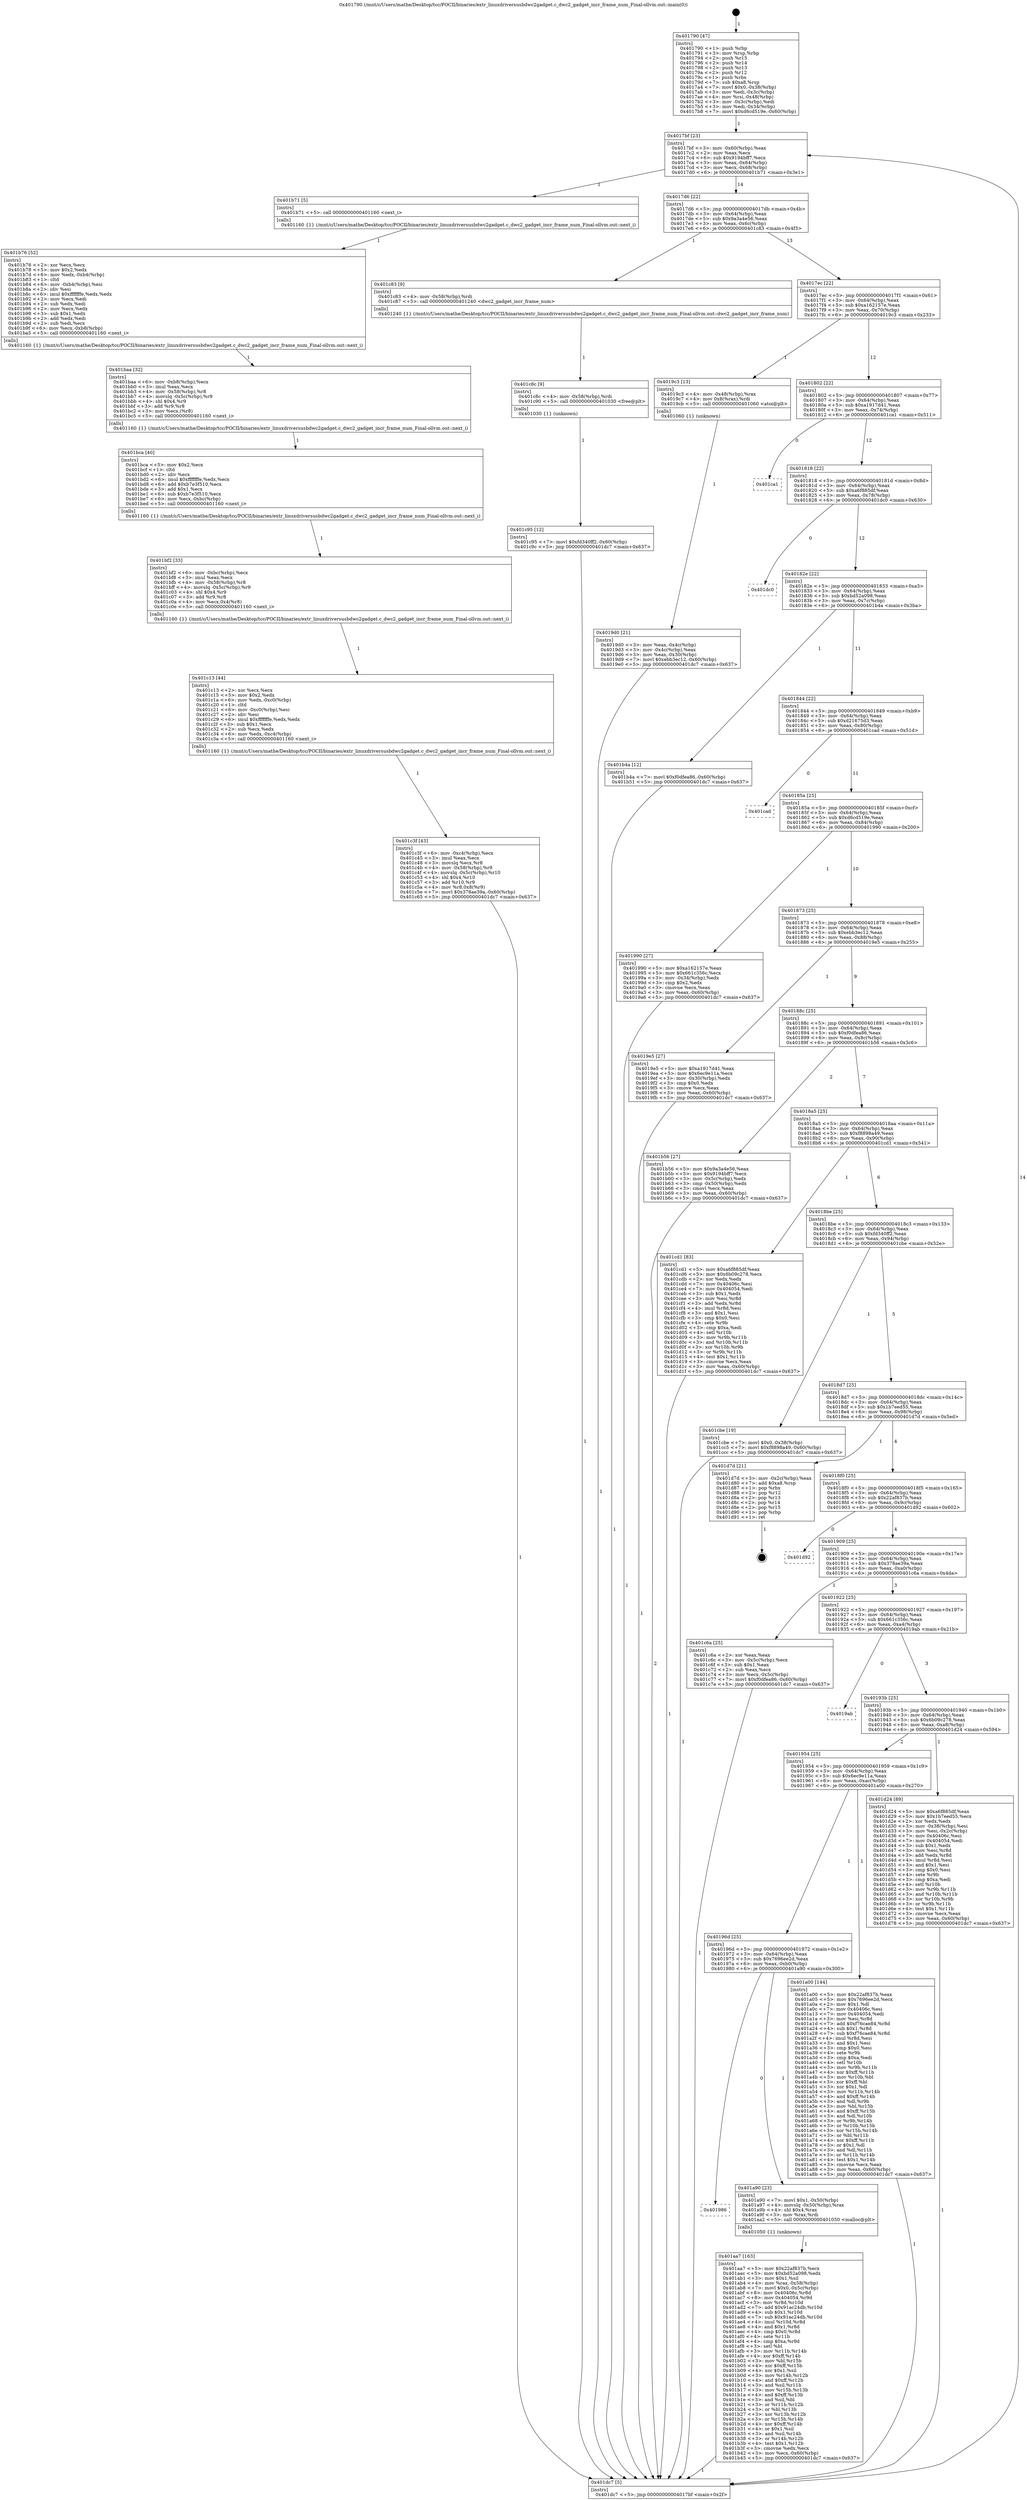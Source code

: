 digraph "0x401790" {
  label = "0x401790 (/mnt/c/Users/mathe/Desktop/tcc/POCII/binaries/extr_linuxdriversusbdwc2gadget.c_dwc2_gadget_incr_frame_num_Final-ollvm.out::main(0))"
  labelloc = "t"
  node[shape=record]

  Entry [label="",width=0.3,height=0.3,shape=circle,fillcolor=black,style=filled]
  "0x4017bf" [label="{
     0x4017bf [23]\l
     | [instrs]\l
     &nbsp;&nbsp;0x4017bf \<+3\>: mov -0x60(%rbp),%eax\l
     &nbsp;&nbsp;0x4017c2 \<+2\>: mov %eax,%ecx\l
     &nbsp;&nbsp;0x4017c4 \<+6\>: sub $0x9194bff7,%ecx\l
     &nbsp;&nbsp;0x4017ca \<+3\>: mov %eax,-0x64(%rbp)\l
     &nbsp;&nbsp;0x4017cd \<+3\>: mov %ecx,-0x68(%rbp)\l
     &nbsp;&nbsp;0x4017d0 \<+6\>: je 0000000000401b71 \<main+0x3e1\>\l
  }"]
  "0x401b71" [label="{
     0x401b71 [5]\l
     | [instrs]\l
     &nbsp;&nbsp;0x401b71 \<+5\>: call 0000000000401160 \<next_i\>\l
     | [calls]\l
     &nbsp;&nbsp;0x401160 \{1\} (/mnt/c/Users/mathe/Desktop/tcc/POCII/binaries/extr_linuxdriversusbdwc2gadget.c_dwc2_gadget_incr_frame_num_Final-ollvm.out::next_i)\l
  }"]
  "0x4017d6" [label="{
     0x4017d6 [22]\l
     | [instrs]\l
     &nbsp;&nbsp;0x4017d6 \<+5\>: jmp 00000000004017db \<main+0x4b\>\l
     &nbsp;&nbsp;0x4017db \<+3\>: mov -0x64(%rbp),%eax\l
     &nbsp;&nbsp;0x4017de \<+5\>: sub $0x9a3a4e56,%eax\l
     &nbsp;&nbsp;0x4017e3 \<+3\>: mov %eax,-0x6c(%rbp)\l
     &nbsp;&nbsp;0x4017e6 \<+6\>: je 0000000000401c83 \<main+0x4f3\>\l
  }"]
  Exit [label="",width=0.3,height=0.3,shape=circle,fillcolor=black,style=filled,peripheries=2]
  "0x401c83" [label="{
     0x401c83 [9]\l
     | [instrs]\l
     &nbsp;&nbsp;0x401c83 \<+4\>: mov -0x58(%rbp),%rdi\l
     &nbsp;&nbsp;0x401c87 \<+5\>: call 0000000000401240 \<dwc2_gadget_incr_frame_num\>\l
     | [calls]\l
     &nbsp;&nbsp;0x401240 \{1\} (/mnt/c/Users/mathe/Desktop/tcc/POCII/binaries/extr_linuxdriversusbdwc2gadget.c_dwc2_gadget_incr_frame_num_Final-ollvm.out::dwc2_gadget_incr_frame_num)\l
  }"]
  "0x4017ec" [label="{
     0x4017ec [22]\l
     | [instrs]\l
     &nbsp;&nbsp;0x4017ec \<+5\>: jmp 00000000004017f1 \<main+0x61\>\l
     &nbsp;&nbsp;0x4017f1 \<+3\>: mov -0x64(%rbp),%eax\l
     &nbsp;&nbsp;0x4017f4 \<+5\>: sub $0xa162157e,%eax\l
     &nbsp;&nbsp;0x4017f9 \<+3\>: mov %eax,-0x70(%rbp)\l
     &nbsp;&nbsp;0x4017fc \<+6\>: je 00000000004019c3 \<main+0x233\>\l
  }"]
  "0x401c95" [label="{
     0x401c95 [12]\l
     | [instrs]\l
     &nbsp;&nbsp;0x401c95 \<+7\>: movl $0xfd340ff2,-0x60(%rbp)\l
     &nbsp;&nbsp;0x401c9c \<+5\>: jmp 0000000000401dc7 \<main+0x637\>\l
  }"]
  "0x4019c3" [label="{
     0x4019c3 [13]\l
     | [instrs]\l
     &nbsp;&nbsp;0x4019c3 \<+4\>: mov -0x48(%rbp),%rax\l
     &nbsp;&nbsp;0x4019c7 \<+4\>: mov 0x8(%rax),%rdi\l
     &nbsp;&nbsp;0x4019cb \<+5\>: call 0000000000401060 \<atoi@plt\>\l
     | [calls]\l
     &nbsp;&nbsp;0x401060 \{1\} (unknown)\l
  }"]
  "0x401802" [label="{
     0x401802 [22]\l
     | [instrs]\l
     &nbsp;&nbsp;0x401802 \<+5\>: jmp 0000000000401807 \<main+0x77\>\l
     &nbsp;&nbsp;0x401807 \<+3\>: mov -0x64(%rbp),%eax\l
     &nbsp;&nbsp;0x40180a \<+5\>: sub $0xa1917d41,%eax\l
     &nbsp;&nbsp;0x40180f \<+3\>: mov %eax,-0x74(%rbp)\l
     &nbsp;&nbsp;0x401812 \<+6\>: je 0000000000401ca1 \<main+0x511\>\l
  }"]
  "0x401c8c" [label="{
     0x401c8c [9]\l
     | [instrs]\l
     &nbsp;&nbsp;0x401c8c \<+4\>: mov -0x58(%rbp),%rdi\l
     &nbsp;&nbsp;0x401c90 \<+5\>: call 0000000000401030 \<free@plt\>\l
     | [calls]\l
     &nbsp;&nbsp;0x401030 \{1\} (unknown)\l
  }"]
  "0x401ca1" [label="{
     0x401ca1\l
  }", style=dashed]
  "0x401818" [label="{
     0x401818 [22]\l
     | [instrs]\l
     &nbsp;&nbsp;0x401818 \<+5\>: jmp 000000000040181d \<main+0x8d\>\l
     &nbsp;&nbsp;0x40181d \<+3\>: mov -0x64(%rbp),%eax\l
     &nbsp;&nbsp;0x401820 \<+5\>: sub $0xa6f885df,%eax\l
     &nbsp;&nbsp;0x401825 \<+3\>: mov %eax,-0x78(%rbp)\l
     &nbsp;&nbsp;0x401828 \<+6\>: je 0000000000401dc0 \<main+0x630\>\l
  }"]
  "0x401c3f" [label="{
     0x401c3f [43]\l
     | [instrs]\l
     &nbsp;&nbsp;0x401c3f \<+6\>: mov -0xc4(%rbp),%ecx\l
     &nbsp;&nbsp;0x401c45 \<+3\>: imul %eax,%ecx\l
     &nbsp;&nbsp;0x401c48 \<+3\>: movslq %ecx,%r8\l
     &nbsp;&nbsp;0x401c4b \<+4\>: mov -0x58(%rbp),%r9\l
     &nbsp;&nbsp;0x401c4f \<+4\>: movslq -0x5c(%rbp),%r10\l
     &nbsp;&nbsp;0x401c53 \<+4\>: shl $0x4,%r10\l
     &nbsp;&nbsp;0x401c57 \<+3\>: add %r10,%r9\l
     &nbsp;&nbsp;0x401c5a \<+4\>: mov %r8,0x8(%r9)\l
     &nbsp;&nbsp;0x401c5e \<+7\>: movl $0x378ae39a,-0x60(%rbp)\l
     &nbsp;&nbsp;0x401c65 \<+5\>: jmp 0000000000401dc7 \<main+0x637\>\l
  }"]
  "0x401dc0" [label="{
     0x401dc0\l
  }", style=dashed]
  "0x40182e" [label="{
     0x40182e [22]\l
     | [instrs]\l
     &nbsp;&nbsp;0x40182e \<+5\>: jmp 0000000000401833 \<main+0xa3\>\l
     &nbsp;&nbsp;0x401833 \<+3\>: mov -0x64(%rbp),%eax\l
     &nbsp;&nbsp;0x401836 \<+5\>: sub $0xbd52a098,%eax\l
     &nbsp;&nbsp;0x40183b \<+3\>: mov %eax,-0x7c(%rbp)\l
     &nbsp;&nbsp;0x40183e \<+6\>: je 0000000000401b4a \<main+0x3ba\>\l
  }"]
  "0x401c13" [label="{
     0x401c13 [44]\l
     | [instrs]\l
     &nbsp;&nbsp;0x401c13 \<+2\>: xor %ecx,%ecx\l
     &nbsp;&nbsp;0x401c15 \<+5\>: mov $0x2,%edx\l
     &nbsp;&nbsp;0x401c1a \<+6\>: mov %edx,-0xc0(%rbp)\l
     &nbsp;&nbsp;0x401c20 \<+1\>: cltd\l
     &nbsp;&nbsp;0x401c21 \<+6\>: mov -0xc0(%rbp),%esi\l
     &nbsp;&nbsp;0x401c27 \<+2\>: idiv %esi\l
     &nbsp;&nbsp;0x401c29 \<+6\>: imul $0xfffffffe,%edx,%edx\l
     &nbsp;&nbsp;0x401c2f \<+3\>: sub $0x1,%ecx\l
     &nbsp;&nbsp;0x401c32 \<+2\>: sub %ecx,%edx\l
     &nbsp;&nbsp;0x401c34 \<+6\>: mov %edx,-0xc4(%rbp)\l
     &nbsp;&nbsp;0x401c3a \<+5\>: call 0000000000401160 \<next_i\>\l
     | [calls]\l
     &nbsp;&nbsp;0x401160 \{1\} (/mnt/c/Users/mathe/Desktop/tcc/POCII/binaries/extr_linuxdriversusbdwc2gadget.c_dwc2_gadget_incr_frame_num_Final-ollvm.out::next_i)\l
  }"]
  "0x401b4a" [label="{
     0x401b4a [12]\l
     | [instrs]\l
     &nbsp;&nbsp;0x401b4a \<+7\>: movl $0xf0dfea86,-0x60(%rbp)\l
     &nbsp;&nbsp;0x401b51 \<+5\>: jmp 0000000000401dc7 \<main+0x637\>\l
  }"]
  "0x401844" [label="{
     0x401844 [22]\l
     | [instrs]\l
     &nbsp;&nbsp;0x401844 \<+5\>: jmp 0000000000401849 \<main+0xb9\>\l
     &nbsp;&nbsp;0x401849 \<+3\>: mov -0x64(%rbp),%eax\l
     &nbsp;&nbsp;0x40184c \<+5\>: sub $0xd21675d3,%eax\l
     &nbsp;&nbsp;0x401851 \<+3\>: mov %eax,-0x80(%rbp)\l
     &nbsp;&nbsp;0x401854 \<+6\>: je 0000000000401cad \<main+0x51d\>\l
  }"]
  "0x401bf2" [label="{
     0x401bf2 [33]\l
     | [instrs]\l
     &nbsp;&nbsp;0x401bf2 \<+6\>: mov -0xbc(%rbp),%ecx\l
     &nbsp;&nbsp;0x401bf8 \<+3\>: imul %eax,%ecx\l
     &nbsp;&nbsp;0x401bfb \<+4\>: mov -0x58(%rbp),%r8\l
     &nbsp;&nbsp;0x401bff \<+4\>: movslq -0x5c(%rbp),%r9\l
     &nbsp;&nbsp;0x401c03 \<+4\>: shl $0x4,%r9\l
     &nbsp;&nbsp;0x401c07 \<+3\>: add %r9,%r8\l
     &nbsp;&nbsp;0x401c0a \<+4\>: mov %ecx,0x4(%r8)\l
     &nbsp;&nbsp;0x401c0e \<+5\>: call 0000000000401160 \<next_i\>\l
     | [calls]\l
     &nbsp;&nbsp;0x401160 \{1\} (/mnt/c/Users/mathe/Desktop/tcc/POCII/binaries/extr_linuxdriversusbdwc2gadget.c_dwc2_gadget_incr_frame_num_Final-ollvm.out::next_i)\l
  }"]
  "0x401cad" [label="{
     0x401cad\l
  }", style=dashed]
  "0x40185a" [label="{
     0x40185a [25]\l
     | [instrs]\l
     &nbsp;&nbsp;0x40185a \<+5\>: jmp 000000000040185f \<main+0xcf\>\l
     &nbsp;&nbsp;0x40185f \<+3\>: mov -0x64(%rbp),%eax\l
     &nbsp;&nbsp;0x401862 \<+5\>: sub $0xd6cd519e,%eax\l
     &nbsp;&nbsp;0x401867 \<+6\>: mov %eax,-0x84(%rbp)\l
     &nbsp;&nbsp;0x40186d \<+6\>: je 0000000000401990 \<main+0x200\>\l
  }"]
  "0x401bca" [label="{
     0x401bca [40]\l
     | [instrs]\l
     &nbsp;&nbsp;0x401bca \<+5\>: mov $0x2,%ecx\l
     &nbsp;&nbsp;0x401bcf \<+1\>: cltd\l
     &nbsp;&nbsp;0x401bd0 \<+2\>: idiv %ecx\l
     &nbsp;&nbsp;0x401bd2 \<+6\>: imul $0xfffffffe,%edx,%ecx\l
     &nbsp;&nbsp;0x401bd8 \<+6\>: add $0xb7e3f510,%ecx\l
     &nbsp;&nbsp;0x401bde \<+3\>: add $0x1,%ecx\l
     &nbsp;&nbsp;0x401be1 \<+6\>: sub $0xb7e3f510,%ecx\l
     &nbsp;&nbsp;0x401be7 \<+6\>: mov %ecx,-0xbc(%rbp)\l
     &nbsp;&nbsp;0x401bed \<+5\>: call 0000000000401160 \<next_i\>\l
     | [calls]\l
     &nbsp;&nbsp;0x401160 \{1\} (/mnt/c/Users/mathe/Desktop/tcc/POCII/binaries/extr_linuxdriversusbdwc2gadget.c_dwc2_gadget_incr_frame_num_Final-ollvm.out::next_i)\l
  }"]
  "0x401990" [label="{
     0x401990 [27]\l
     | [instrs]\l
     &nbsp;&nbsp;0x401990 \<+5\>: mov $0xa162157e,%eax\l
     &nbsp;&nbsp;0x401995 \<+5\>: mov $0x661c356c,%ecx\l
     &nbsp;&nbsp;0x40199a \<+3\>: mov -0x34(%rbp),%edx\l
     &nbsp;&nbsp;0x40199d \<+3\>: cmp $0x2,%edx\l
     &nbsp;&nbsp;0x4019a0 \<+3\>: cmovne %ecx,%eax\l
     &nbsp;&nbsp;0x4019a3 \<+3\>: mov %eax,-0x60(%rbp)\l
     &nbsp;&nbsp;0x4019a6 \<+5\>: jmp 0000000000401dc7 \<main+0x637\>\l
  }"]
  "0x401873" [label="{
     0x401873 [25]\l
     | [instrs]\l
     &nbsp;&nbsp;0x401873 \<+5\>: jmp 0000000000401878 \<main+0xe8\>\l
     &nbsp;&nbsp;0x401878 \<+3\>: mov -0x64(%rbp),%eax\l
     &nbsp;&nbsp;0x40187b \<+5\>: sub $0xebb3ec12,%eax\l
     &nbsp;&nbsp;0x401880 \<+6\>: mov %eax,-0x88(%rbp)\l
     &nbsp;&nbsp;0x401886 \<+6\>: je 00000000004019e5 \<main+0x255\>\l
  }"]
  "0x401dc7" [label="{
     0x401dc7 [5]\l
     | [instrs]\l
     &nbsp;&nbsp;0x401dc7 \<+5\>: jmp 00000000004017bf \<main+0x2f\>\l
  }"]
  "0x401790" [label="{
     0x401790 [47]\l
     | [instrs]\l
     &nbsp;&nbsp;0x401790 \<+1\>: push %rbp\l
     &nbsp;&nbsp;0x401791 \<+3\>: mov %rsp,%rbp\l
     &nbsp;&nbsp;0x401794 \<+2\>: push %r15\l
     &nbsp;&nbsp;0x401796 \<+2\>: push %r14\l
     &nbsp;&nbsp;0x401798 \<+2\>: push %r13\l
     &nbsp;&nbsp;0x40179a \<+2\>: push %r12\l
     &nbsp;&nbsp;0x40179c \<+1\>: push %rbx\l
     &nbsp;&nbsp;0x40179d \<+7\>: sub $0xa8,%rsp\l
     &nbsp;&nbsp;0x4017a4 \<+7\>: movl $0x0,-0x38(%rbp)\l
     &nbsp;&nbsp;0x4017ab \<+3\>: mov %edi,-0x3c(%rbp)\l
     &nbsp;&nbsp;0x4017ae \<+4\>: mov %rsi,-0x48(%rbp)\l
     &nbsp;&nbsp;0x4017b2 \<+3\>: mov -0x3c(%rbp),%edi\l
     &nbsp;&nbsp;0x4017b5 \<+3\>: mov %edi,-0x34(%rbp)\l
     &nbsp;&nbsp;0x4017b8 \<+7\>: movl $0xd6cd519e,-0x60(%rbp)\l
  }"]
  "0x4019d0" [label="{
     0x4019d0 [21]\l
     | [instrs]\l
     &nbsp;&nbsp;0x4019d0 \<+3\>: mov %eax,-0x4c(%rbp)\l
     &nbsp;&nbsp;0x4019d3 \<+3\>: mov -0x4c(%rbp),%eax\l
     &nbsp;&nbsp;0x4019d6 \<+3\>: mov %eax,-0x30(%rbp)\l
     &nbsp;&nbsp;0x4019d9 \<+7\>: movl $0xebb3ec12,-0x60(%rbp)\l
     &nbsp;&nbsp;0x4019e0 \<+5\>: jmp 0000000000401dc7 \<main+0x637\>\l
  }"]
  "0x401baa" [label="{
     0x401baa [32]\l
     | [instrs]\l
     &nbsp;&nbsp;0x401baa \<+6\>: mov -0xb8(%rbp),%ecx\l
     &nbsp;&nbsp;0x401bb0 \<+3\>: imul %eax,%ecx\l
     &nbsp;&nbsp;0x401bb3 \<+4\>: mov -0x58(%rbp),%r8\l
     &nbsp;&nbsp;0x401bb7 \<+4\>: movslq -0x5c(%rbp),%r9\l
     &nbsp;&nbsp;0x401bbb \<+4\>: shl $0x4,%r9\l
     &nbsp;&nbsp;0x401bbf \<+3\>: add %r9,%r8\l
     &nbsp;&nbsp;0x401bc2 \<+3\>: mov %ecx,(%r8)\l
     &nbsp;&nbsp;0x401bc5 \<+5\>: call 0000000000401160 \<next_i\>\l
     | [calls]\l
     &nbsp;&nbsp;0x401160 \{1\} (/mnt/c/Users/mathe/Desktop/tcc/POCII/binaries/extr_linuxdriversusbdwc2gadget.c_dwc2_gadget_incr_frame_num_Final-ollvm.out::next_i)\l
  }"]
  "0x4019e5" [label="{
     0x4019e5 [27]\l
     | [instrs]\l
     &nbsp;&nbsp;0x4019e5 \<+5\>: mov $0xa1917d41,%eax\l
     &nbsp;&nbsp;0x4019ea \<+5\>: mov $0x6ec9e11a,%ecx\l
     &nbsp;&nbsp;0x4019ef \<+3\>: mov -0x30(%rbp),%edx\l
     &nbsp;&nbsp;0x4019f2 \<+3\>: cmp $0x0,%edx\l
     &nbsp;&nbsp;0x4019f5 \<+3\>: cmove %ecx,%eax\l
     &nbsp;&nbsp;0x4019f8 \<+3\>: mov %eax,-0x60(%rbp)\l
     &nbsp;&nbsp;0x4019fb \<+5\>: jmp 0000000000401dc7 \<main+0x637\>\l
  }"]
  "0x40188c" [label="{
     0x40188c [25]\l
     | [instrs]\l
     &nbsp;&nbsp;0x40188c \<+5\>: jmp 0000000000401891 \<main+0x101\>\l
     &nbsp;&nbsp;0x401891 \<+3\>: mov -0x64(%rbp),%eax\l
     &nbsp;&nbsp;0x401894 \<+5\>: sub $0xf0dfea86,%eax\l
     &nbsp;&nbsp;0x401899 \<+6\>: mov %eax,-0x8c(%rbp)\l
     &nbsp;&nbsp;0x40189f \<+6\>: je 0000000000401b56 \<main+0x3c6\>\l
  }"]
  "0x401b76" [label="{
     0x401b76 [52]\l
     | [instrs]\l
     &nbsp;&nbsp;0x401b76 \<+2\>: xor %ecx,%ecx\l
     &nbsp;&nbsp;0x401b78 \<+5\>: mov $0x2,%edx\l
     &nbsp;&nbsp;0x401b7d \<+6\>: mov %edx,-0xb4(%rbp)\l
     &nbsp;&nbsp;0x401b83 \<+1\>: cltd\l
     &nbsp;&nbsp;0x401b84 \<+6\>: mov -0xb4(%rbp),%esi\l
     &nbsp;&nbsp;0x401b8a \<+2\>: idiv %esi\l
     &nbsp;&nbsp;0x401b8c \<+6\>: imul $0xfffffffe,%edx,%edx\l
     &nbsp;&nbsp;0x401b92 \<+2\>: mov %ecx,%edi\l
     &nbsp;&nbsp;0x401b94 \<+2\>: sub %edx,%edi\l
     &nbsp;&nbsp;0x401b96 \<+2\>: mov %ecx,%edx\l
     &nbsp;&nbsp;0x401b98 \<+3\>: sub $0x1,%edx\l
     &nbsp;&nbsp;0x401b9b \<+2\>: add %edx,%edi\l
     &nbsp;&nbsp;0x401b9d \<+2\>: sub %edi,%ecx\l
     &nbsp;&nbsp;0x401b9f \<+6\>: mov %ecx,-0xb8(%rbp)\l
     &nbsp;&nbsp;0x401ba5 \<+5\>: call 0000000000401160 \<next_i\>\l
     | [calls]\l
     &nbsp;&nbsp;0x401160 \{1\} (/mnt/c/Users/mathe/Desktop/tcc/POCII/binaries/extr_linuxdriversusbdwc2gadget.c_dwc2_gadget_incr_frame_num_Final-ollvm.out::next_i)\l
  }"]
  "0x401b56" [label="{
     0x401b56 [27]\l
     | [instrs]\l
     &nbsp;&nbsp;0x401b56 \<+5\>: mov $0x9a3a4e56,%eax\l
     &nbsp;&nbsp;0x401b5b \<+5\>: mov $0x9194bff7,%ecx\l
     &nbsp;&nbsp;0x401b60 \<+3\>: mov -0x5c(%rbp),%edx\l
     &nbsp;&nbsp;0x401b63 \<+3\>: cmp -0x50(%rbp),%edx\l
     &nbsp;&nbsp;0x401b66 \<+3\>: cmovl %ecx,%eax\l
     &nbsp;&nbsp;0x401b69 \<+3\>: mov %eax,-0x60(%rbp)\l
     &nbsp;&nbsp;0x401b6c \<+5\>: jmp 0000000000401dc7 \<main+0x637\>\l
  }"]
  "0x4018a5" [label="{
     0x4018a5 [25]\l
     | [instrs]\l
     &nbsp;&nbsp;0x4018a5 \<+5\>: jmp 00000000004018aa \<main+0x11a\>\l
     &nbsp;&nbsp;0x4018aa \<+3\>: mov -0x64(%rbp),%eax\l
     &nbsp;&nbsp;0x4018ad \<+5\>: sub $0xf8898a49,%eax\l
     &nbsp;&nbsp;0x4018b2 \<+6\>: mov %eax,-0x90(%rbp)\l
     &nbsp;&nbsp;0x4018b8 \<+6\>: je 0000000000401cd1 \<main+0x541\>\l
  }"]
  "0x401aa7" [label="{
     0x401aa7 [163]\l
     | [instrs]\l
     &nbsp;&nbsp;0x401aa7 \<+5\>: mov $0x22af837b,%ecx\l
     &nbsp;&nbsp;0x401aac \<+5\>: mov $0xbd52a098,%edx\l
     &nbsp;&nbsp;0x401ab1 \<+3\>: mov $0x1,%sil\l
     &nbsp;&nbsp;0x401ab4 \<+4\>: mov %rax,-0x58(%rbp)\l
     &nbsp;&nbsp;0x401ab8 \<+7\>: movl $0x0,-0x5c(%rbp)\l
     &nbsp;&nbsp;0x401abf \<+8\>: mov 0x40406c,%r8d\l
     &nbsp;&nbsp;0x401ac7 \<+8\>: mov 0x404054,%r9d\l
     &nbsp;&nbsp;0x401acf \<+3\>: mov %r8d,%r10d\l
     &nbsp;&nbsp;0x401ad2 \<+7\>: add $0x91ac24db,%r10d\l
     &nbsp;&nbsp;0x401ad9 \<+4\>: sub $0x1,%r10d\l
     &nbsp;&nbsp;0x401add \<+7\>: sub $0x91ac24db,%r10d\l
     &nbsp;&nbsp;0x401ae4 \<+4\>: imul %r10d,%r8d\l
     &nbsp;&nbsp;0x401ae8 \<+4\>: and $0x1,%r8d\l
     &nbsp;&nbsp;0x401aec \<+4\>: cmp $0x0,%r8d\l
     &nbsp;&nbsp;0x401af0 \<+4\>: sete %r11b\l
     &nbsp;&nbsp;0x401af4 \<+4\>: cmp $0xa,%r9d\l
     &nbsp;&nbsp;0x401af8 \<+3\>: setl %bl\l
     &nbsp;&nbsp;0x401afb \<+3\>: mov %r11b,%r14b\l
     &nbsp;&nbsp;0x401afe \<+4\>: xor $0xff,%r14b\l
     &nbsp;&nbsp;0x401b02 \<+3\>: mov %bl,%r15b\l
     &nbsp;&nbsp;0x401b05 \<+4\>: xor $0xff,%r15b\l
     &nbsp;&nbsp;0x401b09 \<+4\>: xor $0x1,%sil\l
     &nbsp;&nbsp;0x401b0d \<+3\>: mov %r14b,%r12b\l
     &nbsp;&nbsp;0x401b10 \<+4\>: and $0xff,%r12b\l
     &nbsp;&nbsp;0x401b14 \<+3\>: and %sil,%r11b\l
     &nbsp;&nbsp;0x401b17 \<+3\>: mov %r15b,%r13b\l
     &nbsp;&nbsp;0x401b1a \<+4\>: and $0xff,%r13b\l
     &nbsp;&nbsp;0x401b1e \<+3\>: and %sil,%bl\l
     &nbsp;&nbsp;0x401b21 \<+3\>: or %r11b,%r12b\l
     &nbsp;&nbsp;0x401b24 \<+3\>: or %bl,%r13b\l
     &nbsp;&nbsp;0x401b27 \<+3\>: xor %r13b,%r12b\l
     &nbsp;&nbsp;0x401b2a \<+3\>: or %r15b,%r14b\l
     &nbsp;&nbsp;0x401b2d \<+4\>: xor $0xff,%r14b\l
     &nbsp;&nbsp;0x401b31 \<+4\>: or $0x1,%sil\l
     &nbsp;&nbsp;0x401b35 \<+3\>: and %sil,%r14b\l
     &nbsp;&nbsp;0x401b38 \<+3\>: or %r14b,%r12b\l
     &nbsp;&nbsp;0x401b3b \<+4\>: test $0x1,%r12b\l
     &nbsp;&nbsp;0x401b3f \<+3\>: cmovne %edx,%ecx\l
     &nbsp;&nbsp;0x401b42 \<+3\>: mov %ecx,-0x60(%rbp)\l
     &nbsp;&nbsp;0x401b45 \<+5\>: jmp 0000000000401dc7 \<main+0x637\>\l
  }"]
  "0x401cd1" [label="{
     0x401cd1 [83]\l
     | [instrs]\l
     &nbsp;&nbsp;0x401cd1 \<+5\>: mov $0xa6f885df,%eax\l
     &nbsp;&nbsp;0x401cd6 \<+5\>: mov $0x6b09c278,%ecx\l
     &nbsp;&nbsp;0x401cdb \<+2\>: xor %edx,%edx\l
     &nbsp;&nbsp;0x401cdd \<+7\>: mov 0x40406c,%esi\l
     &nbsp;&nbsp;0x401ce4 \<+7\>: mov 0x404054,%edi\l
     &nbsp;&nbsp;0x401ceb \<+3\>: sub $0x1,%edx\l
     &nbsp;&nbsp;0x401cee \<+3\>: mov %esi,%r8d\l
     &nbsp;&nbsp;0x401cf1 \<+3\>: add %edx,%r8d\l
     &nbsp;&nbsp;0x401cf4 \<+4\>: imul %r8d,%esi\l
     &nbsp;&nbsp;0x401cf8 \<+3\>: and $0x1,%esi\l
     &nbsp;&nbsp;0x401cfb \<+3\>: cmp $0x0,%esi\l
     &nbsp;&nbsp;0x401cfe \<+4\>: sete %r9b\l
     &nbsp;&nbsp;0x401d02 \<+3\>: cmp $0xa,%edi\l
     &nbsp;&nbsp;0x401d05 \<+4\>: setl %r10b\l
     &nbsp;&nbsp;0x401d09 \<+3\>: mov %r9b,%r11b\l
     &nbsp;&nbsp;0x401d0c \<+3\>: and %r10b,%r11b\l
     &nbsp;&nbsp;0x401d0f \<+3\>: xor %r10b,%r9b\l
     &nbsp;&nbsp;0x401d12 \<+3\>: or %r9b,%r11b\l
     &nbsp;&nbsp;0x401d15 \<+4\>: test $0x1,%r11b\l
     &nbsp;&nbsp;0x401d19 \<+3\>: cmovne %ecx,%eax\l
     &nbsp;&nbsp;0x401d1c \<+3\>: mov %eax,-0x60(%rbp)\l
     &nbsp;&nbsp;0x401d1f \<+5\>: jmp 0000000000401dc7 \<main+0x637\>\l
  }"]
  "0x4018be" [label="{
     0x4018be [25]\l
     | [instrs]\l
     &nbsp;&nbsp;0x4018be \<+5\>: jmp 00000000004018c3 \<main+0x133\>\l
     &nbsp;&nbsp;0x4018c3 \<+3\>: mov -0x64(%rbp),%eax\l
     &nbsp;&nbsp;0x4018c6 \<+5\>: sub $0xfd340ff2,%eax\l
     &nbsp;&nbsp;0x4018cb \<+6\>: mov %eax,-0x94(%rbp)\l
     &nbsp;&nbsp;0x4018d1 \<+6\>: je 0000000000401cbe \<main+0x52e\>\l
  }"]
  "0x401986" [label="{
     0x401986\l
  }", style=dashed]
  "0x401cbe" [label="{
     0x401cbe [19]\l
     | [instrs]\l
     &nbsp;&nbsp;0x401cbe \<+7\>: movl $0x0,-0x38(%rbp)\l
     &nbsp;&nbsp;0x401cc5 \<+7\>: movl $0xf8898a49,-0x60(%rbp)\l
     &nbsp;&nbsp;0x401ccc \<+5\>: jmp 0000000000401dc7 \<main+0x637\>\l
  }"]
  "0x4018d7" [label="{
     0x4018d7 [25]\l
     | [instrs]\l
     &nbsp;&nbsp;0x4018d7 \<+5\>: jmp 00000000004018dc \<main+0x14c\>\l
     &nbsp;&nbsp;0x4018dc \<+3\>: mov -0x64(%rbp),%eax\l
     &nbsp;&nbsp;0x4018df \<+5\>: sub $0x1b7eed55,%eax\l
     &nbsp;&nbsp;0x4018e4 \<+6\>: mov %eax,-0x98(%rbp)\l
     &nbsp;&nbsp;0x4018ea \<+6\>: je 0000000000401d7d \<main+0x5ed\>\l
  }"]
  "0x401a90" [label="{
     0x401a90 [23]\l
     | [instrs]\l
     &nbsp;&nbsp;0x401a90 \<+7\>: movl $0x1,-0x50(%rbp)\l
     &nbsp;&nbsp;0x401a97 \<+4\>: movslq -0x50(%rbp),%rax\l
     &nbsp;&nbsp;0x401a9b \<+4\>: shl $0x4,%rax\l
     &nbsp;&nbsp;0x401a9f \<+3\>: mov %rax,%rdi\l
     &nbsp;&nbsp;0x401aa2 \<+5\>: call 0000000000401050 \<malloc@plt\>\l
     | [calls]\l
     &nbsp;&nbsp;0x401050 \{1\} (unknown)\l
  }"]
  "0x401d7d" [label="{
     0x401d7d [21]\l
     | [instrs]\l
     &nbsp;&nbsp;0x401d7d \<+3\>: mov -0x2c(%rbp),%eax\l
     &nbsp;&nbsp;0x401d80 \<+7\>: add $0xa8,%rsp\l
     &nbsp;&nbsp;0x401d87 \<+1\>: pop %rbx\l
     &nbsp;&nbsp;0x401d88 \<+2\>: pop %r12\l
     &nbsp;&nbsp;0x401d8a \<+2\>: pop %r13\l
     &nbsp;&nbsp;0x401d8c \<+2\>: pop %r14\l
     &nbsp;&nbsp;0x401d8e \<+2\>: pop %r15\l
     &nbsp;&nbsp;0x401d90 \<+1\>: pop %rbp\l
     &nbsp;&nbsp;0x401d91 \<+1\>: ret\l
  }"]
  "0x4018f0" [label="{
     0x4018f0 [25]\l
     | [instrs]\l
     &nbsp;&nbsp;0x4018f0 \<+5\>: jmp 00000000004018f5 \<main+0x165\>\l
     &nbsp;&nbsp;0x4018f5 \<+3\>: mov -0x64(%rbp),%eax\l
     &nbsp;&nbsp;0x4018f8 \<+5\>: sub $0x22af837b,%eax\l
     &nbsp;&nbsp;0x4018fd \<+6\>: mov %eax,-0x9c(%rbp)\l
     &nbsp;&nbsp;0x401903 \<+6\>: je 0000000000401d92 \<main+0x602\>\l
  }"]
  "0x40196d" [label="{
     0x40196d [25]\l
     | [instrs]\l
     &nbsp;&nbsp;0x40196d \<+5\>: jmp 0000000000401972 \<main+0x1e2\>\l
     &nbsp;&nbsp;0x401972 \<+3\>: mov -0x64(%rbp),%eax\l
     &nbsp;&nbsp;0x401975 \<+5\>: sub $0x7696ee2d,%eax\l
     &nbsp;&nbsp;0x40197a \<+6\>: mov %eax,-0xb0(%rbp)\l
     &nbsp;&nbsp;0x401980 \<+6\>: je 0000000000401a90 \<main+0x300\>\l
  }"]
  "0x401d92" [label="{
     0x401d92\l
  }", style=dashed]
  "0x401909" [label="{
     0x401909 [25]\l
     | [instrs]\l
     &nbsp;&nbsp;0x401909 \<+5\>: jmp 000000000040190e \<main+0x17e\>\l
     &nbsp;&nbsp;0x40190e \<+3\>: mov -0x64(%rbp),%eax\l
     &nbsp;&nbsp;0x401911 \<+5\>: sub $0x378ae39a,%eax\l
     &nbsp;&nbsp;0x401916 \<+6\>: mov %eax,-0xa0(%rbp)\l
     &nbsp;&nbsp;0x40191c \<+6\>: je 0000000000401c6a \<main+0x4da\>\l
  }"]
  "0x401a00" [label="{
     0x401a00 [144]\l
     | [instrs]\l
     &nbsp;&nbsp;0x401a00 \<+5\>: mov $0x22af837b,%eax\l
     &nbsp;&nbsp;0x401a05 \<+5\>: mov $0x7696ee2d,%ecx\l
     &nbsp;&nbsp;0x401a0a \<+2\>: mov $0x1,%dl\l
     &nbsp;&nbsp;0x401a0c \<+7\>: mov 0x40406c,%esi\l
     &nbsp;&nbsp;0x401a13 \<+7\>: mov 0x404054,%edi\l
     &nbsp;&nbsp;0x401a1a \<+3\>: mov %esi,%r8d\l
     &nbsp;&nbsp;0x401a1d \<+7\>: add $0xf76cae84,%r8d\l
     &nbsp;&nbsp;0x401a24 \<+4\>: sub $0x1,%r8d\l
     &nbsp;&nbsp;0x401a28 \<+7\>: sub $0xf76cae84,%r8d\l
     &nbsp;&nbsp;0x401a2f \<+4\>: imul %r8d,%esi\l
     &nbsp;&nbsp;0x401a33 \<+3\>: and $0x1,%esi\l
     &nbsp;&nbsp;0x401a36 \<+3\>: cmp $0x0,%esi\l
     &nbsp;&nbsp;0x401a39 \<+4\>: sete %r9b\l
     &nbsp;&nbsp;0x401a3d \<+3\>: cmp $0xa,%edi\l
     &nbsp;&nbsp;0x401a40 \<+4\>: setl %r10b\l
     &nbsp;&nbsp;0x401a44 \<+3\>: mov %r9b,%r11b\l
     &nbsp;&nbsp;0x401a47 \<+4\>: xor $0xff,%r11b\l
     &nbsp;&nbsp;0x401a4b \<+3\>: mov %r10b,%bl\l
     &nbsp;&nbsp;0x401a4e \<+3\>: xor $0xff,%bl\l
     &nbsp;&nbsp;0x401a51 \<+3\>: xor $0x1,%dl\l
     &nbsp;&nbsp;0x401a54 \<+3\>: mov %r11b,%r14b\l
     &nbsp;&nbsp;0x401a57 \<+4\>: and $0xff,%r14b\l
     &nbsp;&nbsp;0x401a5b \<+3\>: and %dl,%r9b\l
     &nbsp;&nbsp;0x401a5e \<+3\>: mov %bl,%r15b\l
     &nbsp;&nbsp;0x401a61 \<+4\>: and $0xff,%r15b\l
     &nbsp;&nbsp;0x401a65 \<+3\>: and %dl,%r10b\l
     &nbsp;&nbsp;0x401a68 \<+3\>: or %r9b,%r14b\l
     &nbsp;&nbsp;0x401a6b \<+3\>: or %r10b,%r15b\l
     &nbsp;&nbsp;0x401a6e \<+3\>: xor %r15b,%r14b\l
     &nbsp;&nbsp;0x401a71 \<+3\>: or %bl,%r11b\l
     &nbsp;&nbsp;0x401a74 \<+4\>: xor $0xff,%r11b\l
     &nbsp;&nbsp;0x401a78 \<+3\>: or $0x1,%dl\l
     &nbsp;&nbsp;0x401a7b \<+3\>: and %dl,%r11b\l
     &nbsp;&nbsp;0x401a7e \<+3\>: or %r11b,%r14b\l
     &nbsp;&nbsp;0x401a81 \<+4\>: test $0x1,%r14b\l
     &nbsp;&nbsp;0x401a85 \<+3\>: cmovne %ecx,%eax\l
     &nbsp;&nbsp;0x401a88 \<+3\>: mov %eax,-0x60(%rbp)\l
     &nbsp;&nbsp;0x401a8b \<+5\>: jmp 0000000000401dc7 \<main+0x637\>\l
  }"]
  "0x401c6a" [label="{
     0x401c6a [25]\l
     | [instrs]\l
     &nbsp;&nbsp;0x401c6a \<+2\>: xor %eax,%eax\l
     &nbsp;&nbsp;0x401c6c \<+3\>: mov -0x5c(%rbp),%ecx\l
     &nbsp;&nbsp;0x401c6f \<+3\>: sub $0x1,%eax\l
     &nbsp;&nbsp;0x401c72 \<+2\>: sub %eax,%ecx\l
     &nbsp;&nbsp;0x401c74 \<+3\>: mov %ecx,-0x5c(%rbp)\l
     &nbsp;&nbsp;0x401c77 \<+7\>: movl $0xf0dfea86,-0x60(%rbp)\l
     &nbsp;&nbsp;0x401c7e \<+5\>: jmp 0000000000401dc7 \<main+0x637\>\l
  }"]
  "0x401922" [label="{
     0x401922 [25]\l
     | [instrs]\l
     &nbsp;&nbsp;0x401922 \<+5\>: jmp 0000000000401927 \<main+0x197\>\l
     &nbsp;&nbsp;0x401927 \<+3\>: mov -0x64(%rbp),%eax\l
     &nbsp;&nbsp;0x40192a \<+5\>: sub $0x661c356c,%eax\l
     &nbsp;&nbsp;0x40192f \<+6\>: mov %eax,-0xa4(%rbp)\l
     &nbsp;&nbsp;0x401935 \<+6\>: je 00000000004019ab \<main+0x21b\>\l
  }"]
  "0x401954" [label="{
     0x401954 [25]\l
     | [instrs]\l
     &nbsp;&nbsp;0x401954 \<+5\>: jmp 0000000000401959 \<main+0x1c9\>\l
     &nbsp;&nbsp;0x401959 \<+3\>: mov -0x64(%rbp),%eax\l
     &nbsp;&nbsp;0x40195c \<+5\>: sub $0x6ec9e11a,%eax\l
     &nbsp;&nbsp;0x401961 \<+6\>: mov %eax,-0xac(%rbp)\l
     &nbsp;&nbsp;0x401967 \<+6\>: je 0000000000401a00 \<main+0x270\>\l
  }"]
  "0x4019ab" [label="{
     0x4019ab\l
  }", style=dashed]
  "0x40193b" [label="{
     0x40193b [25]\l
     | [instrs]\l
     &nbsp;&nbsp;0x40193b \<+5\>: jmp 0000000000401940 \<main+0x1b0\>\l
     &nbsp;&nbsp;0x401940 \<+3\>: mov -0x64(%rbp),%eax\l
     &nbsp;&nbsp;0x401943 \<+5\>: sub $0x6b09c278,%eax\l
     &nbsp;&nbsp;0x401948 \<+6\>: mov %eax,-0xa8(%rbp)\l
     &nbsp;&nbsp;0x40194e \<+6\>: je 0000000000401d24 \<main+0x594\>\l
  }"]
  "0x401d24" [label="{
     0x401d24 [89]\l
     | [instrs]\l
     &nbsp;&nbsp;0x401d24 \<+5\>: mov $0xa6f885df,%eax\l
     &nbsp;&nbsp;0x401d29 \<+5\>: mov $0x1b7eed55,%ecx\l
     &nbsp;&nbsp;0x401d2e \<+2\>: xor %edx,%edx\l
     &nbsp;&nbsp;0x401d30 \<+3\>: mov -0x38(%rbp),%esi\l
     &nbsp;&nbsp;0x401d33 \<+3\>: mov %esi,-0x2c(%rbp)\l
     &nbsp;&nbsp;0x401d36 \<+7\>: mov 0x40406c,%esi\l
     &nbsp;&nbsp;0x401d3d \<+7\>: mov 0x404054,%edi\l
     &nbsp;&nbsp;0x401d44 \<+3\>: sub $0x1,%edx\l
     &nbsp;&nbsp;0x401d47 \<+3\>: mov %esi,%r8d\l
     &nbsp;&nbsp;0x401d4a \<+3\>: add %edx,%r8d\l
     &nbsp;&nbsp;0x401d4d \<+4\>: imul %r8d,%esi\l
     &nbsp;&nbsp;0x401d51 \<+3\>: and $0x1,%esi\l
     &nbsp;&nbsp;0x401d54 \<+3\>: cmp $0x0,%esi\l
     &nbsp;&nbsp;0x401d57 \<+4\>: sete %r9b\l
     &nbsp;&nbsp;0x401d5b \<+3\>: cmp $0xa,%edi\l
     &nbsp;&nbsp;0x401d5e \<+4\>: setl %r10b\l
     &nbsp;&nbsp;0x401d62 \<+3\>: mov %r9b,%r11b\l
     &nbsp;&nbsp;0x401d65 \<+3\>: and %r10b,%r11b\l
     &nbsp;&nbsp;0x401d68 \<+3\>: xor %r10b,%r9b\l
     &nbsp;&nbsp;0x401d6b \<+3\>: or %r9b,%r11b\l
     &nbsp;&nbsp;0x401d6e \<+4\>: test $0x1,%r11b\l
     &nbsp;&nbsp;0x401d72 \<+3\>: cmovne %ecx,%eax\l
     &nbsp;&nbsp;0x401d75 \<+3\>: mov %eax,-0x60(%rbp)\l
     &nbsp;&nbsp;0x401d78 \<+5\>: jmp 0000000000401dc7 \<main+0x637\>\l
  }"]
  Entry -> "0x401790" [label=" 1"]
  "0x4017bf" -> "0x401b71" [label=" 1"]
  "0x4017bf" -> "0x4017d6" [label=" 14"]
  "0x401d7d" -> Exit [label=" 1"]
  "0x4017d6" -> "0x401c83" [label=" 1"]
  "0x4017d6" -> "0x4017ec" [label=" 13"]
  "0x401d24" -> "0x401dc7" [label=" 1"]
  "0x4017ec" -> "0x4019c3" [label=" 1"]
  "0x4017ec" -> "0x401802" [label=" 12"]
  "0x401cd1" -> "0x401dc7" [label=" 1"]
  "0x401802" -> "0x401ca1" [label=" 0"]
  "0x401802" -> "0x401818" [label=" 12"]
  "0x401cbe" -> "0x401dc7" [label=" 1"]
  "0x401818" -> "0x401dc0" [label=" 0"]
  "0x401818" -> "0x40182e" [label=" 12"]
  "0x401c95" -> "0x401dc7" [label=" 1"]
  "0x40182e" -> "0x401b4a" [label=" 1"]
  "0x40182e" -> "0x401844" [label=" 11"]
  "0x401c8c" -> "0x401c95" [label=" 1"]
  "0x401844" -> "0x401cad" [label=" 0"]
  "0x401844" -> "0x40185a" [label=" 11"]
  "0x401c83" -> "0x401c8c" [label=" 1"]
  "0x40185a" -> "0x401990" [label=" 1"]
  "0x40185a" -> "0x401873" [label=" 10"]
  "0x401990" -> "0x401dc7" [label=" 1"]
  "0x401790" -> "0x4017bf" [label=" 1"]
  "0x401dc7" -> "0x4017bf" [label=" 14"]
  "0x4019c3" -> "0x4019d0" [label=" 1"]
  "0x4019d0" -> "0x401dc7" [label=" 1"]
  "0x401c6a" -> "0x401dc7" [label=" 1"]
  "0x401873" -> "0x4019e5" [label=" 1"]
  "0x401873" -> "0x40188c" [label=" 9"]
  "0x4019e5" -> "0x401dc7" [label=" 1"]
  "0x401c3f" -> "0x401dc7" [label=" 1"]
  "0x40188c" -> "0x401b56" [label=" 2"]
  "0x40188c" -> "0x4018a5" [label=" 7"]
  "0x401c13" -> "0x401c3f" [label=" 1"]
  "0x4018a5" -> "0x401cd1" [label=" 1"]
  "0x4018a5" -> "0x4018be" [label=" 6"]
  "0x401bf2" -> "0x401c13" [label=" 1"]
  "0x4018be" -> "0x401cbe" [label=" 1"]
  "0x4018be" -> "0x4018d7" [label=" 5"]
  "0x401bca" -> "0x401bf2" [label=" 1"]
  "0x4018d7" -> "0x401d7d" [label=" 1"]
  "0x4018d7" -> "0x4018f0" [label=" 4"]
  "0x401baa" -> "0x401bca" [label=" 1"]
  "0x4018f0" -> "0x401d92" [label=" 0"]
  "0x4018f0" -> "0x401909" [label=" 4"]
  "0x401b71" -> "0x401b76" [label=" 1"]
  "0x401909" -> "0x401c6a" [label=" 1"]
  "0x401909" -> "0x401922" [label=" 3"]
  "0x401b56" -> "0x401dc7" [label=" 2"]
  "0x401922" -> "0x4019ab" [label=" 0"]
  "0x401922" -> "0x40193b" [label=" 3"]
  "0x401aa7" -> "0x401dc7" [label=" 1"]
  "0x40193b" -> "0x401d24" [label=" 1"]
  "0x40193b" -> "0x401954" [label=" 2"]
  "0x401b4a" -> "0x401dc7" [label=" 1"]
  "0x401954" -> "0x401a00" [label=" 1"]
  "0x401954" -> "0x40196d" [label=" 1"]
  "0x401a00" -> "0x401dc7" [label=" 1"]
  "0x401b76" -> "0x401baa" [label=" 1"]
  "0x40196d" -> "0x401a90" [label=" 1"]
  "0x40196d" -> "0x401986" [label=" 0"]
  "0x401a90" -> "0x401aa7" [label=" 1"]
}
